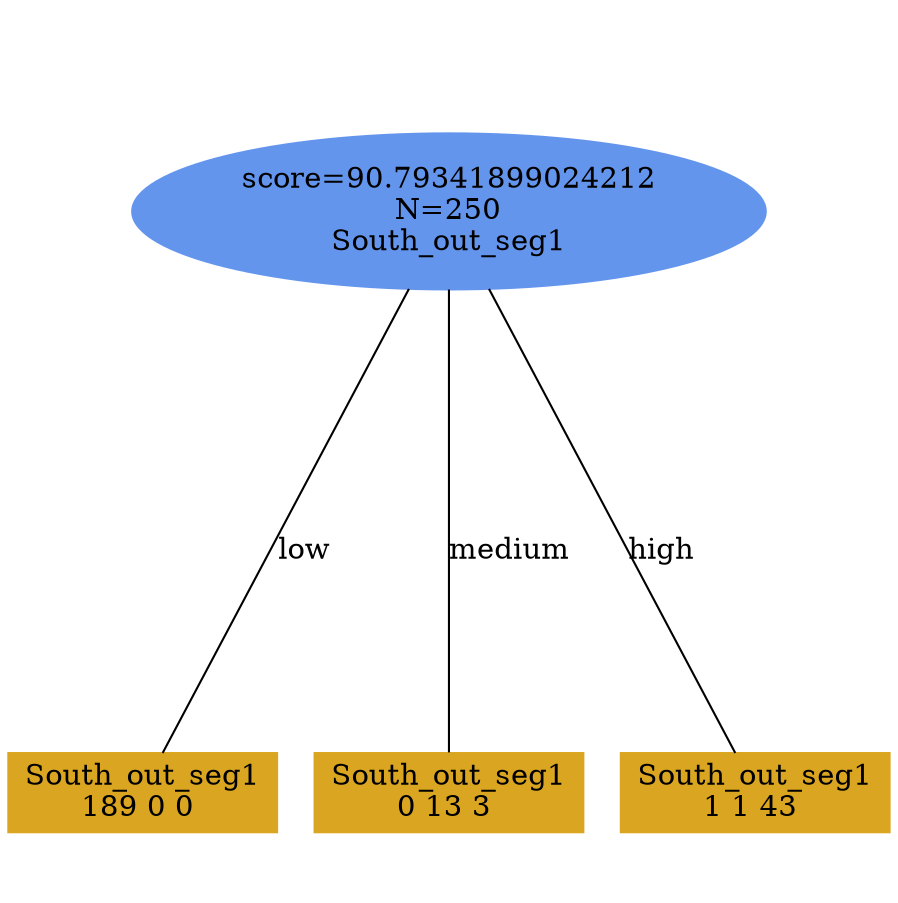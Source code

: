 digraph "DD" {
size = "7.5,10"
ratio=1.0;
center = true;
edge [dir = none];
{ rank = same; node [shape=ellipse, style=filled, color=cornflowerblue];"5246" [label="score=90.79341899024212\nN=250\nSouth_out_seg1"];}
{ rank = same; node [shape=box, style=filled, color=goldenrod];"5247" [label="South_out_seg1\n189 0 0 "];}
{ rank = same; node [shape=box, style=filled, color=goldenrod];"5248" [label="South_out_seg1\n0 13 3 "];}
{ rank = same; node [shape=box, style=filled, color=goldenrod];"5249" [label="South_out_seg1\n1 1 43 "];}
"5246" -> "5247" [label = "low"];
"5246" -> "5248" [label = "medium"];
"5246" -> "5249" [label = "high"];

}